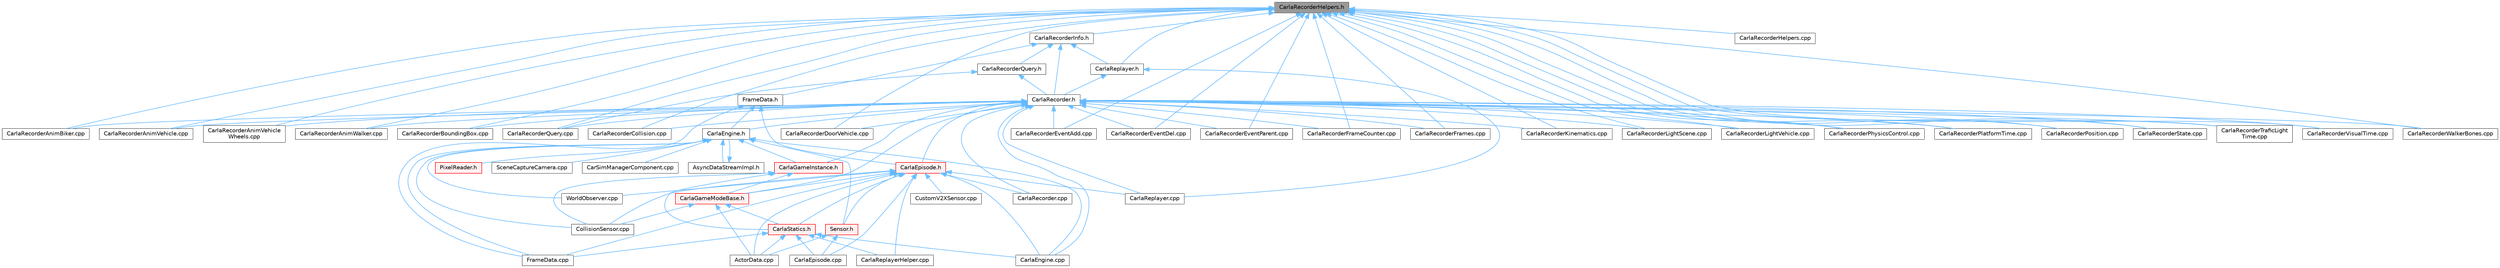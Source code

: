digraph "CarlaRecorderHelpers.h"
{
 // INTERACTIVE_SVG=YES
 // LATEX_PDF_SIZE
  bgcolor="transparent";
  edge [fontname=Helvetica,fontsize=10,labelfontname=Helvetica,labelfontsize=10];
  node [fontname=Helvetica,fontsize=10,shape=box,height=0.2,width=0.4];
  Node1 [id="Node000001",label="CarlaRecorderHelpers.h",height=0.2,width=0.4,color="gray40", fillcolor="grey60", style="filled", fontcolor="black",tooltip=" "];
  Node1 -> Node2 [id="edge1_Node000001_Node000002",dir="back",color="steelblue1",style="solid",tooltip=" "];
  Node2 [id="Node000002",label="CarlaRecorderAnimBiker.cpp",height=0.2,width=0.4,color="grey40", fillcolor="white", style="filled",URL="$d2/d93/CarlaRecorderAnimBiker_8cpp.html",tooltip=" "];
  Node1 -> Node3 [id="edge2_Node000001_Node000003",dir="back",color="steelblue1",style="solid",tooltip=" "];
  Node3 [id="Node000003",label="CarlaRecorderAnimVehicle.cpp",height=0.2,width=0.4,color="grey40", fillcolor="white", style="filled",URL="$d7/d3b/CarlaRecorderAnimVehicle_8cpp.html",tooltip=" "];
  Node1 -> Node4 [id="edge3_Node000001_Node000004",dir="back",color="steelblue1",style="solid",tooltip=" "];
  Node4 [id="Node000004",label="CarlaRecorderAnimVehicle\lWheels.cpp",height=0.2,width=0.4,color="grey40", fillcolor="white", style="filled",URL="$dc/d7d/CarlaRecorderAnimVehicleWheels_8cpp.html",tooltip=" "];
  Node1 -> Node5 [id="edge4_Node000001_Node000005",dir="back",color="steelblue1",style="solid",tooltip=" "];
  Node5 [id="Node000005",label="CarlaRecorderAnimWalker.cpp",height=0.2,width=0.4,color="grey40", fillcolor="white", style="filled",URL="$db/d94/CarlaRecorderAnimWalker_8cpp.html",tooltip=" "];
  Node1 -> Node6 [id="edge5_Node000001_Node000006",dir="back",color="steelblue1",style="solid",tooltip=" "];
  Node6 [id="Node000006",label="CarlaRecorderBoundingBox.cpp",height=0.2,width=0.4,color="grey40", fillcolor="white", style="filled",URL="$dc/daa/CarlaRecorderBoundingBox_8cpp.html",tooltip=" "];
  Node1 -> Node7 [id="edge6_Node000001_Node000007",dir="back",color="steelblue1",style="solid",tooltip=" "];
  Node7 [id="Node000007",label="CarlaRecorderCollision.cpp",height=0.2,width=0.4,color="grey40", fillcolor="white", style="filled",URL="$de/d07/CarlaRecorderCollision_8cpp.html",tooltip=" "];
  Node1 -> Node8 [id="edge7_Node000001_Node000008",dir="back",color="steelblue1",style="solid",tooltip=" "];
  Node8 [id="Node000008",label="CarlaRecorderDoorVehicle.cpp",height=0.2,width=0.4,color="grey40", fillcolor="white", style="filled",URL="$d2/d5d/CarlaRecorderDoorVehicle_8cpp.html",tooltip=" "];
  Node1 -> Node9 [id="edge8_Node000001_Node000009",dir="back",color="steelblue1",style="solid",tooltip=" "];
  Node9 [id="Node000009",label="CarlaRecorderEventAdd.cpp",height=0.2,width=0.4,color="grey40", fillcolor="white", style="filled",URL="$d8/d05/CarlaRecorderEventAdd_8cpp.html",tooltip=" "];
  Node1 -> Node10 [id="edge9_Node000001_Node000010",dir="back",color="steelblue1",style="solid",tooltip=" "];
  Node10 [id="Node000010",label="CarlaRecorderEventDel.cpp",height=0.2,width=0.4,color="grey40", fillcolor="white", style="filled",URL="$de/d25/CarlaRecorderEventDel_8cpp.html",tooltip=" "];
  Node1 -> Node11 [id="edge10_Node000001_Node000011",dir="back",color="steelblue1",style="solid",tooltip=" "];
  Node11 [id="Node000011",label="CarlaRecorderEventParent.cpp",height=0.2,width=0.4,color="grey40", fillcolor="white", style="filled",URL="$d8/d3b/CarlaRecorderEventParent_8cpp.html",tooltip=" "];
  Node1 -> Node12 [id="edge11_Node000001_Node000012",dir="back",color="steelblue1",style="solid",tooltip=" "];
  Node12 [id="Node000012",label="CarlaRecorderFrameCounter.cpp",height=0.2,width=0.4,color="grey40", fillcolor="white", style="filled",URL="$d9/dc7/CarlaRecorderFrameCounter_8cpp.html",tooltip=" "];
  Node1 -> Node13 [id="edge12_Node000001_Node000013",dir="back",color="steelblue1",style="solid",tooltip=" "];
  Node13 [id="Node000013",label="CarlaRecorderFrames.cpp",height=0.2,width=0.4,color="grey40", fillcolor="white", style="filled",URL="$dd/dd3/CarlaRecorderFrames_8cpp.html",tooltip=" "];
  Node1 -> Node14 [id="edge13_Node000001_Node000014",dir="back",color="steelblue1",style="solid",tooltip=" "];
  Node14 [id="Node000014",label="CarlaRecorderHelpers.cpp",height=0.2,width=0.4,color="grey40", fillcolor="white", style="filled",URL="$d6/d51/CarlaRecorderHelpers_8cpp.html",tooltip=" "];
  Node1 -> Node15 [id="edge14_Node000001_Node000015",dir="back",color="steelblue1",style="solid",tooltip=" "];
  Node15 [id="Node000015",label="CarlaRecorderInfo.h",height=0.2,width=0.4,color="grey40", fillcolor="white", style="filled",URL="$df/de9/CarlaRecorderInfo_8h.html",tooltip=" "];
  Node15 -> Node16 [id="edge15_Node000015_Node000016",dir="back",color="steelblue1",style="solid",tooltip=" "];
  Node16 [id="Node000016",label="CarlaRecorder.h",height=0.2,width=0.4,color="grey40", fillcolor="white", style="filled",URL="$d9/d6a/CarlaRecorder_8h.html",tooltip=" "];
  Node16 -> Node17 [id="edge16_Node000016_Node000017",dir="back",color="steelblue1",style="solid",tooltip=" "];
  Node17 [id="Node000017",label="CarlaEngine.cpp",height=0.2,width=0.4,color="grey40", fillcolor="white", style="filled",URL="$d6/da1/CarlaEngine_8cpp.html",tooltip=" "];
  Node16 -> Node18 [id="edge17_Node000016_Node000018",dir="back",color="steelblue1",style="solid",tooltip=" "];
  Node18 [id="Node000018",label="CarlaEngine.h",height=0.2,width=0.4,color="grey40", fillcolor="white", style="filled",URL="$d0/d11/CarlaEngine_8h.html",tooltip=" "];
  Node18 -> Node19 [id="edge18_Node000018_Node000019",dir="back",color="steelblue1",style="solid",tooltip=" "];
  Node19 [id="Node000019",label="AsyncDataStreamImpl.h",height=0.2,width=0.4,color="grey40", fillcolor="white", style="filled",URL="$d0/d17/AsyncDataStreamImpl_8h.html",tooltip=" "];
  Node19 -> Node18 [id="edge19_Node000019_Node000018",dir="back",color="steelblue1",style="solid",tooltip=" "];
  Node18 -> Node20 [id="edge20_Node000018_Node000020",dir="back",color="steelblue1",style="solid",tooltip=" "];
  Node20 [id="Node000020",label="CarSimManagerComponent.cpp",height=0.2,width=0.4,color="grey40", fillcolor="white", style="filled",URL="$d2/d56/CarSimManagerComponent_8cpp.html",tooltip=" "];
  Node18 -> Node17 [id="edge21_Node000018_Node000017",dir="back",color="steelblue1",style="solid",tooltip=" "];
  Node18 -> Node21 [id="edge22_Node000018_Node000021",dir="back",color="steelblue1",style="solid",tooltip=" "];
  Node21 [id="Node000021",label="CarlaGameInstance.h",height=0.2,width=0.4,color="red", fillcolor="#FFF0F0", style="filled",URL="$d2/dba/CarlaGameInstance_8h.html",tooltip=" "];
  Node21 -> Node23 [id="edge23_Node000021_Node000023",dir="back",color="steelblue1",style="solid",tooltip=" "];
  Node23 [id="Node000023",label="CarlaGameModeBase.h",height=0.2,width=0.4,color="red", fillcolor="#FFF0F0", style="filled",URL="$d3/d49/CarlaGameModeBase_8h.html",tooltip=" "];
  Node23 -> Node24 [id="edge24_Node000023_Node000024",dir="back",color="steelblue1",style="solid",tooltip=" "];
  Node24 [id="Node000024",label="ActorData.cpp",height=0.2,width=0.4,color="grey40", fillcolor="white", style="filled",URL="$da/d7f/ActorData_8cpp.html",tooltip=" "];
  Node23 -> Node26 [id="edge25_Node000023_Node000026",dir="back",color="steelblue1",style="solid",tooltip=" "];
  Node26 [id="Node000026",label="CarlaStatics.h",height=0.2,width=0.4,color="red", fillcolor="#FFF0F0", style="filled",URL="$d9/dc8/CarlaStatics_8h.html",tooltip=" "];
  Node26 -> Node24 [id="edge26_Node000026_Node000024",dir="back",color="steelblue1",style="solid",tooltip=" "];
  Node26 -> Node17 [id="edge27_Node000026_Node000017",dir="back",color="steelblue1",style="solid",tooltip=" "];
  Node26 -> Node29 [id="edge28_Node000026_Node000029",dir="back",color="steelblue1",style="solid",tooltip=" "];
  Node29 [id="Node000029",label="CarlaEpisode.cpp",height=0.2,width=0.4,color="grey40", fillcolor="white", style="filled",URL="$d6/dd9/CarlaEpisode_8cpp.html",tooltip=" "];
  Node26 -> Node31 [id="edge29_Node000026_Node000031",dir="back",color="steelblue1",style="solid",tooltip=" "];
  Node31 [id="Node000031",label="CarlaReplayerHelper.cpp",height=0.2,width=0.4,color="grey40", fillcolor="white", style="filled",URL="$d2/d32/CarlaReplayerHelper_8cpp.html",tooltip=" "];
  Node26 -> Node37 [id="edge30_Node000026_Node000037",dir="back",color="steelblue1",style="solid",tooltip=" "];
  Node37 [id="Node000037",label="FrameData.cpp",height=0.2,width=0.4,color="grey40", fillcolor="white", style="filled",URL="$df/d8a/FrameData_8cpp.html",tooltip=" "];
  Node23 -> Node55 [id="edge31_Node000023_Node000055",dir="back",color="steelblue1",style="solid",tooltip=" "];
  Node55 [id="Node000055",label="CollisionSensor.cpp",height=0.2,width=0.4,color="grey40", fillcolor="white", style="filled",URL="$da/df0/CollisionSensor_8cpp.html",tooltip=" "];
  Node21 -> Node26 [id="edge32_Node000021_Node000026",dir="back",color="steelblue1",style="solid",tooltip=" "];
  Node21 -> Node55 [id="edge33_Node000021_Node000055",dir="back",color="steelblue1",style="solid",tooltip=" "];
  Node18 -> Node55 [id="edge34_Node000018_Node000055",dir="back",color="steelblue1",style="solid",tooltip=" "];
  Node18 -> Node37 [id="edge35_Node000018_Node000037",dir="back",color="steelblue1",style="solid",tooltip=" "];
  Node18 -> Node59 [id="edge36_Node000018_Node000059",dir="back",color="steelblue1",style="solid",tooltip=" "];
  Node59 [id="Node000059",label="PixelReader.h",height=0.2,width=0.4,color="red", fillcolor="#FFF0F0", style="filled",URL="$df/d2e/PixelReader_8h.html",tooltip=" "];
  Node18 -> Node67 [id="edge37_Node000018_Node000067",dir="back",color="steelblue1",style="solid",tooltip=" "];
  Node67 [id="Node000067",label="SceneCaptureCamera.cpp",height=0.2,width=0.4,color="grey40", fillcolor="white", style="filled",URL="$d1/dec/SceneCaptureCamera_8cpp.html",tooltip=" "];
  Node18 -> Node85 [id="edge38_Node000018_Node000085",dir="back",color="steelblue1",style="solid",tooltip=" "];
  Node85 [id="Node000085",label="Sensor.h",height=0.2,width=0.4,color="red", fillcolor="#FFF0F0", style="filled",URL="$d7/d7d/Unreal_2CarlaUE4_2Plugins_2Carla_2Source_2Carla_2Sensor_2Sensor_8h.html",tooltip=" "];
  Node85 -> Node24 [id="edge39_Node000085_Node000024",dir="back",color="steelblue1",style="solid",tooltip=" "];
  Node85 -> Node29 [id="edge40_Node000085_Node000029",dir="back",color="steelblue1",style="solid",tooltip=" "];
  Node18 -> Node111 [id="edge41_Node000018_Node000111",dir="back",color="steelblue1",style="solid",tooltip=" "];
  Node111 [id="Node000111",label="WorldObserver.cpp",height=0.2,width=0.4,color="grey40", fillcolor="white", style="filled",URL="$d9/de7/WorldObserver_8cpp.html",tooltip=" "];
  Node16 -> Node112 [id="edge42_Node000016_Node000112",dir="back",color="steelblue1",style="solid",tooltip=" "];
  Node112 [id="Node000112",label="CarlaEpisode.h",height=0.2,width=0.4,color="red", fillcolor="#FFF0F0", style="filled",URL="$de/db8/CarlaEpisode_8h.html",tooltip=" "];
  Node112 -> Node24 [id="edge43_Node000112_Node000024",dir="back",color="steelblue1",style="solid",tooltip=" "];
  Node112 -> Node17 [id="edge44_Node000112_Node000017",dir="back",color="steelblue1",style="solid",tooltip=" "];
  Node112 -> Node29 [id="edge45_Node000112_Node000029",dir="back",color="steelblue1",style="solid",tooltip=" "];
  Node112 -> Node23 [id="edge46_Node000112_Node000023",dir="back",color="steelblue1",style="solid",tooltip=" "];
  Node112 -> Node113 [id="edge47_Node000112_Node000113",dir="back",color="steelblue1",style="solid",tooltip=" "];
  Node113 [id="Node000113",label="CarlaRecorder.cpp",height=0.2,width=0.4,color="grey40", fillcolor="white", style="filled",URL="$da/d49/CarlaRecorder_8cpp.html",tooltip=" "];
  Node112 -> Node114 [id="edge48_Node000112_Node000114",dir="back",color="steelblue1",style="solid",tooltip=" "];
  Node114 [id="Node000114",label="CarlaReplayer.cpp",height=0.2,width=0.4,color="grey40", fillcolor="white", style="filled",URL="$db/dba/CarlaReplayer_8cpp.html",tooltip=" "];
  Node112 -> Node31 [id="edge49_Node000112_Node000031",dir="back",color="steelblue1",style="solid",tooltip=" "];
  Node112 -> Node26 [id="edge50_Node000112_Node000026",dir="back",color="steelblue1",style="solid",tooltip=" "];
  Node112 -> Node55 [id="edge51_Node000112_Node000055",dir="back",color="steelblue1",style="solid",tooltip=" "];
  Node112 -> Node95 [id="edge52_Node000112_Node000095",dir="back",color="steelblue1",style="solid",tooltip=" "];
  Node95 [id="Node000095",label="CustomV2XSensor.cpp",height=0.2,width=0.4,color="grey40", fillcolor="white", style="filled",URL="$d8/d97/CustomV2XSensor_8cpp.html",tooltip=" "];
  Node112 -> Node37 [id="edge53_Node000112_Node000037",dir="back",color="steelblue1",style="solid",tooltip=" "];
  Node112 -> Node85 [id="edge54_Node000112_Node000085",dir="back",color="steelblue1",style="solid",tooltip=" "];
  Node112 -> Node111 [id="edge55_Node000112_Node000111",dir="back",color="steelblue1",style="solid",tooltip=" "];
  Node16 -> Node21 [id="edge56_Node000016_Node000021",dir="back",color="steelblue1",style="solid",tooltip=" "];
  Node16 -> Node23 [id="edge57_Node000016_Node000023",dir="back",color="steelblue1",style="solid",tooltip=" "];
  Node16 -> Node113 [id="edge58_Node000016_Node000113",dir="back",color="steelblue1",style="solid",tooltip=" "];
  Node16 -> Node2 [id="edge59_Node000016_Node000002",dir="back",color="steelblue1",style="solid",tooltip=" "];
  Node16 -> Node3 [id="edge60_Node000016_Node000003",dir="back",color="steelblue1",style="solid",tooltip=" "];
  Node16 -> Node4 [id="edge61_Node000016_Node000004",dir="back",color="steelblue1",style="solid",tooltip=" "];
  Node16 -> Node5 [id="edge62_Node000016_Node000005",dir="back",color="steelblue1",style="solid",tooltip=" "];
  Node16 -> Node6 [id="edge63_Node000016_Node000006",dir="back",color="steelblue1",style="solid",tooltip=" "];
  Node16 -> Node7 [id="edge64_Node000016_Node000007",dir="back",color="steelblue1",style="solid",tooltip=" "];
  Node16 -> Node8 [id="edge65_Node000016_Node000008",dir="back",color="steelblue1",style="solid",tooltip=" "];
  Node16 -> Node9 [id="edge66_Node000016_Node000009",dir="back",color="steelblue1",style="solid",tooltip=" "];
  Node16 -> Node10 [id="edge67_Node000016_Node000010",dir="back",color="steelblue1",style="solid",tooltip=" "];
  Node16 -> Node11 [id="edge68_Node000016_Node000011",dir="back",color="steelblue1",style="solid",tooltip=" "];
  Node16 -> Node12 [id="edge69_Node000016_Node000012",dir="back",color="steelblue1",style="solid",tooltip=" "];
  Node16 -> Node13 [id="edge70_Node000016_Node000013",dir="back",color="steelblue1",style="solid",tooltip=" "];
  Node16 -> Node118 [id="edge71_Node000016_Node000118",dir="back",color="steelblue1",style="solid",tooltip=" "];
  Node118 [id="Node000118",label="CarlaRecorderKinematics.cpp",height=0.2,width=0.4,color="grey40", fillcolor="white", style="filled",URL="$d1/d5d/CarlaRecorderKinematics_8cpp.html",tooltip=" "];
  Node16 -> Node119 [id="edge72_Node000016_Node000119",dir="back",color="steelblue1",style="solid",tooltip=" "];
  Node119 [id="Node000119",label="CarlaRecorderLightScene.cpp",height=0.2,width=0.4,color="grey40", fillcolor="white", style="filled",URL="$dd/d20/CarlaRecorderLightScene_8cpp.html",tooltip=" "];
  Node16 -> Node120 [id="edge73_Node000016_Node000120",dir="back",color="steelblue1",style="solid",tooltip=" "];
  Node120 [id="Node000120",label="CarlaRecorderLightVehicle.cpp",height=0.2,width=0.4,color="grey40", fillcolor="white", style="filled",URL="$d2/d63/CarlaRecorderLightVehicle_8cpp.html",tooltip=" "];
  Node16 -> Node121 [id="edge74_Node000016_Node000121",dir="back",color="steelblue1",style="solid",tooltip=" "];
  Node121 [id="Node000121",label="CarlaRecorderPhysicsControl.cpp",height=0.2,width=0.4,color="grey40", fillcolor="white", style="filled",URL="$dd/d41/CarlaRecorderPhysicsControl_8cpp.html",tooltip=" "];
  Node16 -> Node122 [id="edge75_Node000016_Node000122",dir="back",color="steelblue1",style="solid",tooltip=" "];
  Node122 [id="Node000122",label="CarlaRecorderPlatformTime.cpp",height=0.2,width=0.4,color="grey40", fillcolor="white", style="filled",URL="$d8/d3c/CarlaRecorderPlatformTime_8cpp.html",tooltip=" "];
  Node16 -> Node123 [id="edge76_Node000016_Node000123",dir="back",color="steelblue1",style="solid",tooltip=" "];
  Node123 [id="Node000123",label="CarlaRecorderPosition.cpp",height=0.2,width=0.4,color="grey40", fillcolor="white", style="filled",URL="$dd/d45/CarlaRecorderPosition_8cpp.html",tooltip=" "];
  Node16 -> Node124 [id="edge77_Node000016_Node000124",dir="back",color="steelblue1",style="solid",tooltip=" "];
  Node124 [id="Node000124",label="CarlaRecorderQuery.cpp",height=0.2,width=0.4,color="grey40", fillcolor="white", style="filled",URL="$de/dc6/CarlaRecorderQuery_8cpp.html",tooltip=" "];
  Node16 -> Node125 [id="edge78_Node000016_Node000125",dir="back",color="steelblue1",style="solid",tooltip=" "];
  Node125 [id="Node000125",label="CarlaRecorderState.cpp",height=0.2,width=0.4,color="grey40", fillcolor="white", style="filled",URL="$d6/d0d/CarlaRecorderState_8cpp.html",tooltip=" "];
  Node16 -> Node126 [id="edge79_Node000016_Node000126",dir="back",color="steelblue1",style="solid",tooltip=" "];
  Node126 [id="Node000126",label="CarlaRecorderTraficLight\lTime.cpp",height=0.2,width=0.4,color="grey40", fillcolor="white", style="filled",URL="$da/d7e/CarlaRecorderTraficLightTime_8cpp.html",tooltip=" "];
  Node16 -> Node127 [id="edge80_Node000016_Node000127",dir="back",color="steelblue1",style="solid",tooltip=" "];
  Node127 [id="Node000127",label="CarlaRecorderVisualTime.cpp",height=0.2,width=0.4,color="grey40", fillcolor="white", style="filled",URL="$dd/dc4/CarlaRecorderVisualTime_8cpp.html",tooltip=" "];
  Node16 -> Node128 [id="edge81_Node000016_Node000128",dir="back",color="steelblue1",style="solid",tooltip=" "];
  Node128 [id="Node000128",label="CarlaRecorderWalkerBones.cpp",height=0.2,width=0.4,color="grey40", fillcolor="white", style="filled",URL="$d2/d85/CarlaRecorderWalkerBones_8cpp.html",tooltip=" "];
  Node16 -> Node114 [id="edge82_Node000016_Node000114",dir="back",color="steelblue1",style="solid",tooltip=" "];
  Node15 -> Node129 [id="edge83_Node000015_Node000129",dir="back",color="steelblue1",style="solid",tooltip=" "];
  Node129 [id="Node000129",label="CarlaRecorderQuery.h",height=0.2,width=0.4,color="grey40", fillcolor="white", style="filled",URL="$d7/dbd/CarlaRecorderQuery_8h.html",tooltip=" "];
  Node129 -> Node16 [id="edge84_Node000129_Node000016",dir="back",color="steelblue1",style="solid",tooltip=" "];
  Node129 -> Node124 [id="edge85_Node000129_Node000124",dir="back",color="steelblue1",style="solid",tooltip=" "];
  Node15 -> Node130 [id="edge86_Node000015_Node000130",dir="back",color="steelblue1",style="solid",tooltip=" "];
  Node130 [id="Node000130",label="CarlaReplayer.h",height=0.2,width=0.4,color="grey40", fillcolor="white", style="filled",URL="$de/dea/CarlaReplayer_8h.html",tooltip=" "];
  Node130 -> Node16 [id="edge87_Node000130_Node000016",dir="back",color="steelblue1",style="solid",tooltip=" "];
  Node130 -> Node114 [id="edge88_Node000130_Node000114",dir="back",color="steelblue1",style="solid",tooltip=" "];
  Node15 -> Node131 [id="edge89_Node000015_Node000131",dir="back",color="steelblue1",style="solid",tooltip=" "];
  Node131 [id="Node000131",label="FrameData.h",height=0.2,width=0.4,color="grey40", fillcolor="white", style="filled",URL="$d2/df1/FrameData_8h.html",tooltip=" "];
  Node131 -> Node18 [id="edge90_Node000131_Node000018",dir="back",color="steelblue1",style="solid",tooltip=" "];
  Node131 -> Node112 [id="edge91_Node000131_Node000112",dir="back",color="steelblue1",style="solid",tooltip=" "];
  Node131 -> Node37 [id="edge92_Node000131_Node000037",dir="back",color="steelblue1",style="solid",tooltip=" "];
  Node1 -> Node118 [id="edge93_Node000001_Node000118",dir="back",color="steelblue1",style="solid",tooltip=" "];
  Node1 -> Node119 [id="edge94_Node000001_Node000119",dir="back",color="steelblue1",style="solid",tooltip=" "];
  Node1 -> Node120 [id="edge95_Node000001_Node000120",dir="back",color="steelblue1",style="solid",tooltip=" "];
  Node1 -> Node121 [id="edge96_Node000001_Node000121",dir="back",color="steelblue1",style="solid",tooltip=" "];
  Node1 -> Node122 [id="edge97_Node000001_Node000122",dir="back",color="steelblue1",style="solid",tooltip=" "];
  Node1 -> Node123 [id="edge98_Node000001_Node000123",dir="back",color="steelblue1",style="solid",tooltip=" "];
  Node1 -> Node124 [id="edge99_Node000001_Node000124",dir="back",color="steelblue1",style="solid",tooltip=" "];
  Node1 -> Node125 [id="edge100_Node000001_Node000125",dir="back",color="steelblue1",style="solid",tooltip=" "];
  Node1 -> Node126 [id="edge101_Node000001_Node000126",dir="back",color="steelblue1",style="solid",tooltip=" "];
  Node1 -> Node127 [id="edge102_Node000001_Node000127",dir="back",color="steelblue1",style="solid",tooltip=" "];
  Node1 -> Node128 [id="edge103_Node000001_Node000128",dir="back",color="steelblue1",style="solid",tooltip=" "];
  Node1 -> Node130 [id="edge104_Node000001_Node000130",dir="back",color="steelblue1",style="solid",tooltip=" "];
}
